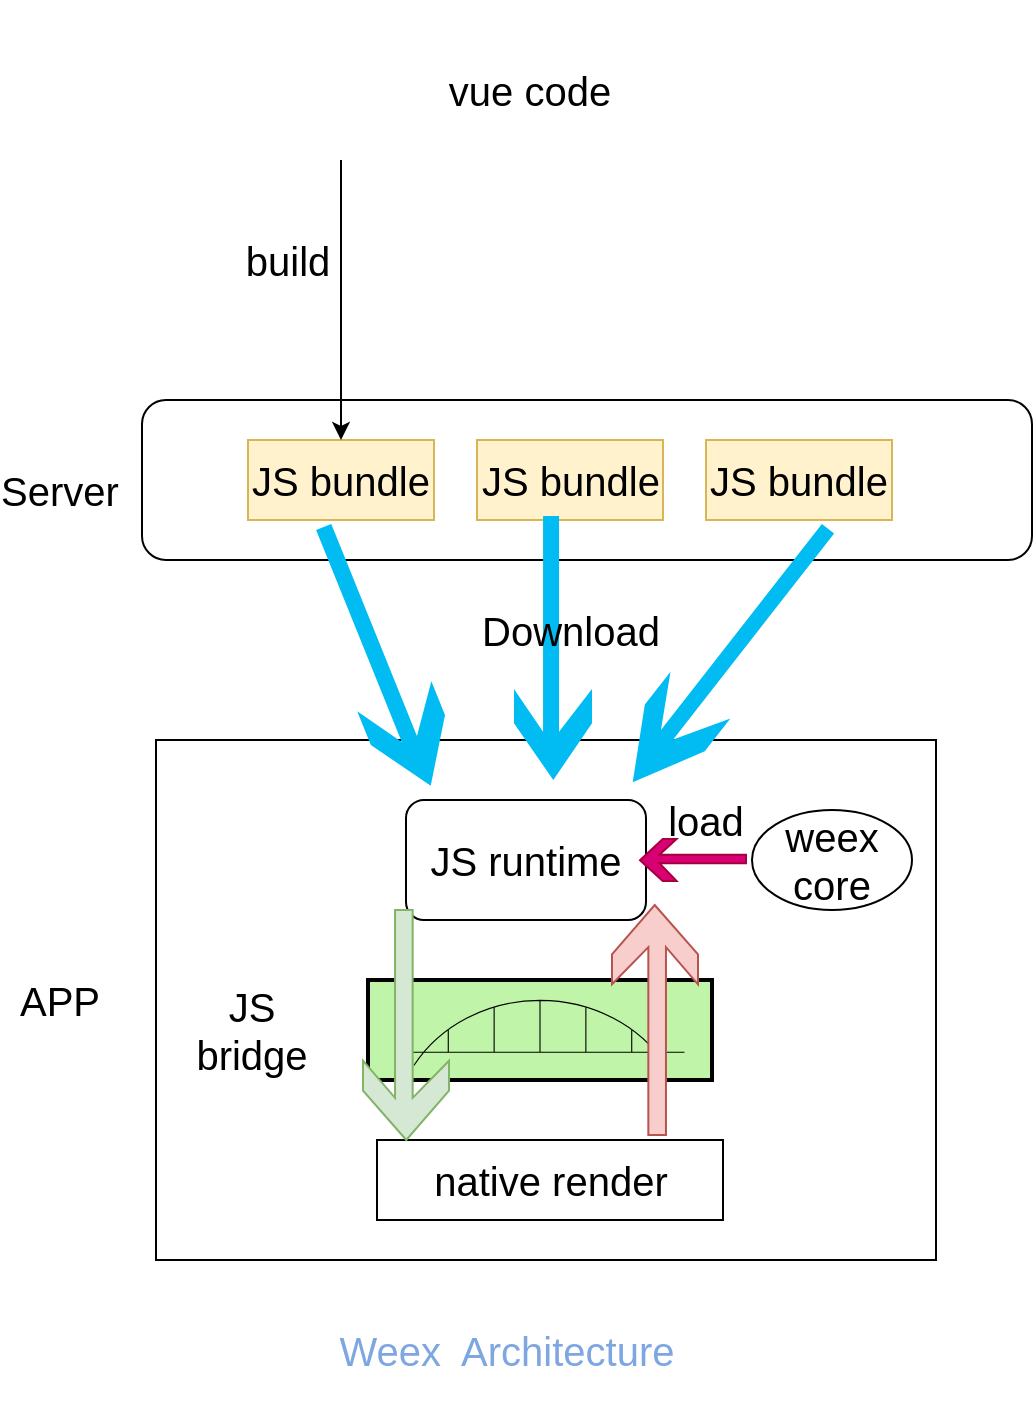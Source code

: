 <mxfile version="10.8.8" type="device"><diagram id="WvUAV3OWC_WMvOWvT502" name="第 1 页"><mxGraphModel dx="1398" dy="893" grid="1" gridSize="10" guides="1" tooltips="1" connect="1" arrows="1" fold="1" page="1" pageScale="1" pageWidth="827" pageHeight="1169" math="0" shadow="0"><root><mxCell id="0"/><mxCell id="1" parent="0"/><mxCell id="bs8DaNCvhywkeR5ZIneB-40" value="" style="rounded=1;whiteSpace=wrap;html=1;fontSize=20;fontColor=#99004D;" vertex="1" parent="1"><mxGeometry x="225" y="250" width="445" height="80" as="geometry"/></mxCell><mxCell id="bs8DaNCvhywkeR5ZIneB-1" value="Weex&amp;nbsp; Architecture" style="text;html=1;strokeColor=none;fillColor=none;align=center;verticalAlign=middle;whiteSpace=wrap;rounded=0;fontSize=20;fontColor=#7EA6E0;" vertex="1" parent="1"><mxGeometry x="274" y="690" width="267" height="70" as="geometry"/></mxCell><mxCell id="bs8DaNCvhywkeR5ZIneB-3" value="JS bundle" style="rounded=0;whiteSpace=wrap;html=1;fontSize=20;fillColor=#fff2cc;strokeColor=#d6b656;" vertex="1" parent="1"><mxGeometry x="278" y="270" width="93" height="40" as="geometry"/></mxCell><mxCell id="bs8DaNCvhywkeR5ZIneB-5" value="" style="rounded=0;whiteSpace=wrap;html=1;fontSize=20;fontColor=#000000;" vertex="1" parent="1"><mxGeometry x="232" y="420" width="390" height="260" as="geometry"/></mxCell><mxCell id="bs8DaNCvhywkeR5ZIneB-6" value="APP" style="text;html=1;strokeColor=none;fillColor=none;align=center;verticalAlign=middle;whiteSpace=wrap;rounded=0;fontSize=20;fontColor=#000000;" vertex="1" parent="1"><mxGeometry x="164" y="540" width="40" height="20" as="geometry"/></mxCell><mxCell id="bs8DaNCvhywkeR5ZIneB-7" value="Server" style="text;html=1;strokeColor=none;fillColor=none;align=center;verticalAlign=middle;whiteSpace=wrap;rounded=0;fontSize=20;fontColor=#000000;" vertex="1" parent="1"><mxGeometry x="164" y="285" width="40" height="20" as="geometry"/></mxCell><mxCell id="bs8DaNCvhywkeR5ZIneB-9" value="JS runtime" style="rounded=1;whiteSpace=wrap;html=1;fontSize=20;fontColor=#000000;" vertex="1" parent="1"><mxGeometry x="357" y="450" width="120" height="60" as="geometry"/></mxCell><mxCell id="bs8DaNCvhywkeR5ZIneB-10" value="weex core" style="ellipse;whiteSpace=wrap;html=1;fontSize=20;fontColor=#000000;" vertex="1" parent="1"><mxGeometry x="530" y="455" width="80" height="50" as="geometry"/></mxCell><mxCell id="bs8DaNCvhywkeR5ZIneB-12" value="" style="strokeWidth=2;outlineConnect=0;strokeColor=#000000;dashed=0;align=center;html=1;fontSize=8;shape=mxgraph.eip.messaging_bridge;verticalLabelPosition=bottom;verticalAlign=top;fillColor=#c0f5a9;" vertex="1" parent="1"><mxGeometry x="338" y="540" width="172" height="50" as="geometry"/></mxCell><mxCell id="bs8DaNCvhywkeR5ZIneB-13" value="JS bridge" style="text;html=1;strokeColor=none;fillColor=none;align=center;verticalAlign=middle;whiteSpace=wrap;rounded=0;fontSize=20;fontColor=#000000;" vertex="1" parent="1"><mxGeometry x="260" y="555" width="40" height="20" as="geometry"/></mxCell><mxCell id="bs8DaNCvhywkeR5ZIneB-14" value="native render" style="rounded=0;whiteSpace=wrap;html=1;fontSize=20;fontColor=#000000;" vertex="1" parent="1"><mxGeometry x="342.5" y="620" width="173" height="40" as="geometry"/></mxCell><mxCell id="bs8DaNCvhywkeR5ZIneB-15" value="" style="pointerEvents=1;shadow=0;dashed=0;html=1;strokeColor=#82b366;labelPosition=center;verticalLabelPosition=bottom;verticalAlign=top;align=center;shape=mxgraph.mscae.deprecated.poster_arrow;fillColor=#d5e8d4;fontSize=20;" vertex="1" parent="1"><mxGeometry x="335.5" y="505" width="43" height="115" as="geometry"/></mxCell><mxCell id="bs8DaNCvhywkeR5ZIneB-16" value="" style="pointerEvents=1;shadow=0;dashed=0;html=1;strokeColor=#b85450;labelPosition=center;verticalLabelPosition=bottom;verticalAlign=top;align=center;shape=mxgraph.mscae.deprecated.poster_arrow;fillColor=#f8cecc;fontSize=20;direction=west;" vertex="1" parent="1"><mxGeometry x="460" y="502.5" width="43" height="115" as="geometry"/></mxCell><mxCell id="bs8DaNCvhywkeR5ZIneB-18" value="" style="shape=image;html=1;verticalAlign=top;verticalLabelPosition=bottom;labelBackgroundColor=#ffffff;imageAspect=0;aspect=fixed;image=https://cdn4.iconfinder.com/data/icons/logos-brands-5/24/vue-dot-js-128.png;fontSize=20;fontColor=#000000;" vertex="1" parent="1"><mxGeometry x="284.5" y="50" width="80" height="80" as="geometry"/></mxCell><mxCell id="bs8DaNCvhywkeR5ZIneB-19" value="" style="endArrow=classic;html=1;fontSize=20;fontColor=#000000;exitX=0.5;exitY=1;exitDx=0;exitDy=0;entryX=0.5;entryY=0;entryDx=0;entryDy=0;" edge="1" parent="1" source="bs8DaNCvhywkeR5ZIneB-18" target="bs8DaNCvhywkeR5ZIneB-3"><mxGeometry width="50" height="50" relative="1" as="geometry"><mxPoint x="160" y="830" as="sourcePoint"/><mxPoint x="210" y="780" as="targetPoint"/></mxGeometry></mxCell><mxCell id="bs8DaNCvhywkeR5ZIneB-20" value="build" style="text;html=1;strokeColor=none;fillColor=none;align=center;verticalAlign=middle;whiteSpace=wrap;rounded=0;fontSize=20;fontColor=#000000;" vertex="1" parent="1"><mxGeometry x="278" y="170" width="40" height="20" as="geometry"/></mxCell><mxCell id="bs8DaNCvhywkeR5ZIneB-21" value="vue code" style="text;html=1;strokeColor=none;fillColor=none;align=center;verticalAlign=middle;whiteSpace=wrap;rounded=0;fontSize=20;fontColor=#000000;" vertex="1" parent="1"><mxGeometry x="363.5" y="80" width="110" height="30" as="geometry"/></mxCell><mxCell id="bs8DaNCvhywkeR5ZIneB-22" value="" style="pointerEvents=1;shadow=0;dashed=0;html=1;strokeColor=#A50040;labelPosition=center;verticalLabelPosition=bottom;verticalAlign=top;align=center;shape=mxgraph.mscae.deprecated.poster_arrow;fillColor=#d80073;fontSize=20;direction=south;fontColor=#ffffff;" vertex="1" parent="1"><mxGeometry x="474" y="469.5" width="53" height="21" as="geometry"/></mxCell><mxCell id="bs8DaNCvhywkeR5ZIneB-23" value="load" style="text;html=1;strokeColor=none;fillColor=none;align=center;verticalAlign=middle;whiteSpace=wrap;rounded=0;fontSize=20;fontColor=#000000;" vertex="1" parent="1"><mxGeometry x="487" y="450" width="40" height="20" as="geometry"/></mxCell><mxCell id="bs8DaNCvhywkeR5ZIneB-30" value="JS bundle" style="rounded=0;whiteSpace=wrap;html=1;fontSize=20;fillColor=#fff2cc;strokeColor=#d6b656;" vertex="1" parent="1"><mxGeometry x="392.5" y="270" width="93" height="40" as="geometry"/></mxCell><mxCell id="bs8DaNCvhywkeR5ZIneB-32" value="" style="pointerEvents=1;shadow=0;dashed=0;html=1;strokeColor=none;labelPosition=center;verticalLabelPosition=bottom;verticalAlign=top;align=center;shape=mxgraph.mscae.deprecated.poster_arrow;fillColor=#00BCF2;fontSize=20;fontColor=#000000;" vertex="1" parent="1"><mxGeometry x="411" y="308" width="39" height="132" as="geometry"/></mxCell><mxCell id="bs8DaNCvhywkeR5ZIneB-33" value="JS bundle" style="rounded=0;whiteSpace=wrap;html=1;fontSize=20;fillColor=#fff2cc;strokeColor=#d6b656;" vertex="1" parent="1"><mxGeometry x="507" y="270" width="93" height="40" as="geometry"/></mxCell><mxCell id="bs8DaNCvhywkeR5ZIneB-34" value="" style="pointerEvents=1;shadow=0;dashed=0;html=1;strokeColor=none;labelPosition=center;verticalLabelPosition=bottom;verticalAlign=top;align=center;shape=mxgraph.mscae.deprecated.poster_arrow;fillColor=#00BCF2;fontSize=20;fontColor=#000000;rotation=38;" vertex="1" parent="1"><mxGeometry x="500.5" y="298" width="38" height="160" as="geometry"/></mxCell><mxCell id="bs8DaNCvhywkeR5ZIneB-4" value="" style="pointerEvents=1;shadow=0;dashed=0;html=1;strokeColor=none;labelPosition=center;verticalLabelPosition=bottom;verticalAlign=top;align=center;shape=mxgraph.mscae.deprecated.poster_arrow;fillColor=#00BCF2;fontSize=20;fontColor=#000000;rotation=338;" vertex="1" parent="1"><mxGeometry x="323" y="308" width="40" height="140" as="geometry"/></mxCell><mxCell id="bs8DaNCvhywkeR5ZIneB-8" value="Download" style="text;html=1;strokeColor=none;fillColor=none;align=center;verticalAlign=middle;whiteSpace=wrap;rounded=0;fontSize=20;fontColor=#000000;" vertex="1" parent="1"><mxGeometry x="360.5" y="355" width="157" height="20" as="geometry"/></mxCell></root></mxGraphModel></diagram></mxfile>